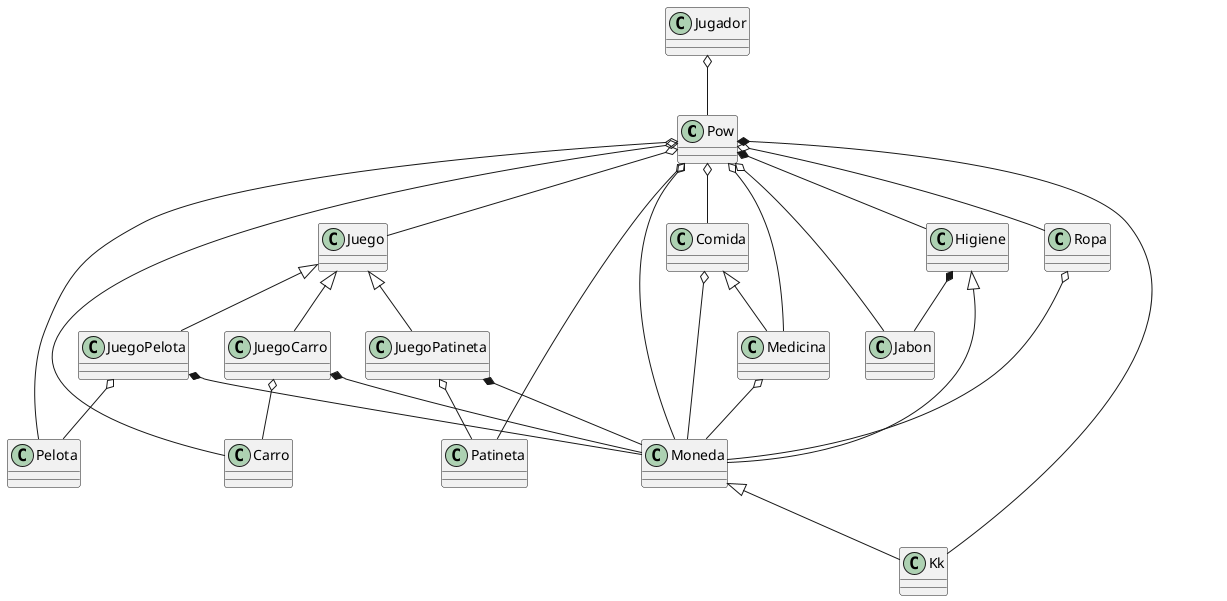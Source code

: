 @startuml pow
class Pow
class Juego
class JuegoPelota
class JuegoCarro
class JuegoPatineta
class Pelota
class Carro
class Patineta
class Kk
class Medicina
class Comida
class Ropa
class Higiene
class Jabon
class Moneda
class Jugador

'Usa...'
Jugador o-- Pow
Pow o-- Juego
Pow o-- Ropa
Pow o-- Moneda
Pow o-- Medicina
Pow o-- Carro
Pow o-- Pelota
Pow o-- Patineta
Pow o-- Comida
Pow o-- Jabon
JuegoPelota o-- Pelota
JuegoCarro o-- Carro
JuegoPatineta o-- Patineta
Medicina o-- Moneda
Comida o-- Moneda
Ropa o-- Moneda

'Tiene...'
Pow *-- Higiene
Pow *-- Kk
Higiene *-- Jabon
JuegoCarro *-- Moneda
JuegoPelota *-- Moneda
JuegoPatineta *-- Moneda

'Es un...'
Moneda <|-- Kk
Comida <|-- Medicina
Juego <|-- JuegoCarro
Juego <|--JuegoPelota
Juego <|--JuegoPatineta
Higiene <|-- Moneda

@enduml